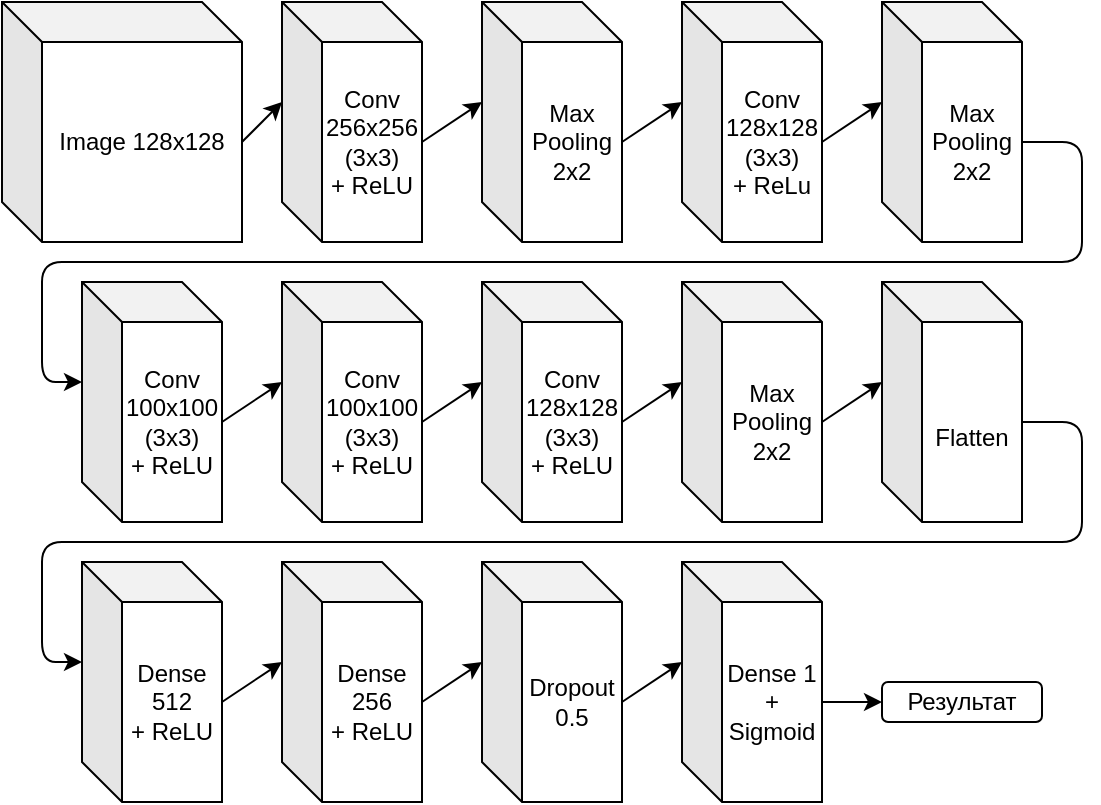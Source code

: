 <mxfile version="10.7.5" type="device"><diagram id="fRWGciAGfcaYhtr2afhY" name="Page-1"><mxGraphModel dx="914" dy="567" grid="1" gridSize="10" guides="1" tooltips="1" connect="1" arrows="1" fold="1" page="1" pageScale="1" pageWidth="827" pageHeight="1169" math="0" shadow="0"><root><mxCell id="0"/><mxCell id="1" parent="0"/><mxCell id="hhlc1SQrMWTUdMdoGlBH-1" value="Image 128x128" style="shape=cube;whiteSpace=wrap;html=1;boundedLbl=1;backgroundOutline=1;darkOpacity=0.05;darkOpacity2=0.1;" parent="1" vertex="1"><mxGeometry x="80" y="240" width="120" height="120" as="geometry"/></mxCell><mxCell id="hhlc1SQrMWTUdMdoGlBH-2" value="" style="endArrow=classic;html=1;exitX=0;exitY=0;exitDx=120;exitDy=70;exitPerimeter=0;entryX=0;entryY=0;entryDx=0;entryDy=50;entryPerimeter=0;" parent="1" source="hhlc1SQrMWTUdMdoGlBH-1" target="hhlc1SQrMWTUdMdoGlBH-3" edge="1"><mxGeometry width="50" height="50" relative="1" as="geometry"><mxPoint x="80" y="410" as="sourcePoint"/><mxPoint x="250" y="310" as="targetPoint"/></mxGeometry></mxCell><mxCell id="hhlc1SQrMWTUdMdoGlBH-3" value="Conv&lt;br&gt;256x256&lt;br&gt;(3x3)&lt;br&gt;+ ReLU&lt;br&gt;" style="shape=cube;whiteSpace=wrap;html=1;boundedLbl=1;backgroundOutline=1;darkOpacity=0.05;darkOpacity2=0.1;" parent="1" vertex="1"><mxGeometry x="220" y="240" width="70" height="120" as="geometry"/></mxCell><mxCell id="hhlc1SQrMWTUdMdoGlBH-4" value="Max&lt;br&gt;Pooling&lt;br&gt;2x2&lt;br&gt;" style="shape=cube;whiteSpace=wrap;html=1;boundedLbl=1;backgroundOutline=1;darkOpacity=0.05;darkOpacity2=0.1;" parent="1" vertex="1"><mxGeometry x="320" y="240" width="70" height="120" as="geometry"/></mxCell><mxCell id="hhlc1SQrMWTUdMdoGlBH-7" value="Conv&lt;br&gt;128x128&lt;br&gt;(3x3)&lt;br&gt;+ ReLu&lt;br&gt;" style="shape=cube;whiteSpace=wrap;html=1;boundedLbl=1;backgroundOutline=1;darkOpacity=0.05;darkOpacity2=0.1;" parent="1" vertex="1"><mxGeometry x="420" y="240" width="70" height="120" as="geometry"/></mxCell><mxCell id="hhlc1SQrMWTUdMdoGlBH-8" value="Max&lt;br&gt;Pooling&lt;br&gt;2x2&lt;br&gt;" style="shape=cube;whiteSpace=wrap;html=1;boundedLbl=1;backgroundOutline=1;darkOpacity=0.05;darkOpacity2=0.1;" parent="1" vertex="1"><mxGeometry x="520" y="240" width="70" height="120" as="geometry"/></mxCell><mxCell id="hhlc1SQrMWTUdMdoGlBH-10" value="" style="endArrow=classic;html=1;exitX=0;exitY=0;exitDx=70;exitDy=70;exitPerimeter=0;entryX=0;entryY=0;entryDx=0;entryDy=50;entryPerimeter=0;" parent="1" source="hhlc1SQrMWTUdMdoGlBH-3" target="hhlc1SQrMWTUdMdoGlBH-4" edge="1"><mxGeometry width="50" height="50" relative="1" as="geometry"><mxPoint x="210" y="320" as="sourcePoint"/><mxPoint x="228" y="319" as="targetPoint"/></mxGeometry></mxCell><mxCell id="hhlc1SQrMWTUdMdoGlBH-11" value="" style="endArrow=classic;html=1;exitX=0;exitY=0;exitDx=70;exitDy=70;exitPerimeter=0;entryX=0;entryY=0;entryDx=0;entryDy=50;entryPerimeter=0;" parent="1" source="hhlc1SQrMWTUdMdoGlBH-4" target="hhlc1SQrMWTUdMdoGlBH-7" edge="1"><mxGeometry width="50" height="50" relative="1" as="geometry"><mxPoint x="220" y="330" as="sourcePoint"/><mxPoint x="238" y="329" as="targetPoint"/></mxGeometry></mxCell><mxCell id="hhlc1SQrMWTUdMdoGlBH-12" value="" style="endArrow=classic;html=1;exitX=0;exitY=0;exitDx=70;exitDy=70;exitPerimeter=0;entryX=0;entryY=0;entryDx=0;entryDy=50;entryPerimeter=0;" parent="1" source="hhlc1SQrMWTUdMdoGlBH-7" target="hhlc1SQrMWTUdMdoGlBH-8" edge="1"><mxGeometry width="50" height="50" relative="1" as="geometry"><mxPoint x="230" y="340" as="sourcePoint"/><mxPoint x="248" y="339" as="targetPoint"/></mxGeometry></mxCell><mxCell id="hhlc1SQrMWTUdMdoGlBH-13" value="" style="endArrow=classic;html=1;exitX=0;exitY=0;exitDx=70;exitDy=70;exitPerimeter=0;entryX=0;entryY=0;entryDx=0;entryDy=50;entryPerimeter=0;" parent="1" source="hhlc1SQrMWTUdMdoGlBH-8" target="hhlc1SQrMWTUdMdoGlBH-20" edge="1"><mxGeometry width="50" height="50" relative="1" as="geometry"><mxPoint x="110" y="590" as="sourcePoint"/><mxPoint x="230" y="580" as="targetPoint"/><Array as="points"><mxPoint x="620" y="310"/><mxPoint x="620" y="370"/><mxPoint x="100" y="370"/><mxPoint x="100" y="430"/></Array></mxGeometry></mxCell><mxCell id="hhlc1SQrMWTUdMdoGlBH-15" value="Conv&lt;br&gt;128x128&lt;br&gt;(3x3)&lt;br&gt;+&amp;nbsp;ReLU&lt;br&gt;" style="shape=cube;whiteSpace=wrap;html=1;boundedLbl=1;backgroundOutline=1;darkOpacity=0.05;darkOpacity2=0.1;" parent="1" vertex="1"><mxGeometry x="320" y="380" width="70" height="120" as="geometry"/></mxCell><mxCell id="hhlc1SQrMWTUdMdoGlBH-16" value="Max&lt;br&gt;Pooling&lt;br&gt;2x2&lt;br&gt;" style="shape=cube;whiteSpace=wrap;html=1;boundedLbl=1;backgroundOutline=1;darkOpacity=0.05;darkOpacity2=0.1;" parent="1" vertex="1"><mxGeometry x="420" y="380" width="70" height="120" as="geometry"/></mxCell><mxCell id="hhlc1SQrMWTUdMdoGlBH-17" value="" style="endArrow=classic;html=1;exitX=0;exitY=0;exitDx=70;exitDy=70;exitPerimeter=0;entryX=0;entryY=0;entryDx=0;entryDy=50;entryPerimeter=0;" parent="1" source="hhlc1SQrMWTUdMdoGlBH-20" edge="1"><mxGeometry width="50" height="50" relative="1" as="geometry"><mxPoint x="190" y="450" as="sourcePoint"/><mxPoint x="220" y="430" as="targetPoint"/></mxGeometry></mxCell><mxCell id="hhlc1SQrMWTUdMdoGlBH-18" value="" style="endArrow=classic;html=1;exitX=0;exitY=0;exitDx=70;exitDy=70;exitPerimeter=0;entryX=0;entryY=0;entryDx=0;entryDy=50;entryPerimeter=0;" parent="1" target="hhlc1SQrMWTUdMdoGlBH-15" edge="1"><mxGeometry width="50" height="50" relative="1" as="geometry"><mxPoint x="290" y="450" as="sourcePoint"/><mxPoint x="138" y="469" as="targetPoint"/></mxGeometry></mxCell><mxCell id="hhlc1SQrMWTUdMdoGlBH-19" value="" style="endArrow=classic;html=1;exitX=0;exitY=0;exitDx=70;exitDy=70;exitPerimeter=0;entryX=0;entryY=0;entryDx=0;entryDy=50;entryPerimeter=0;" parent="1" source="hhlc1SQrMWTUdMdoGlBH-15" target="hhlc1SQrMWTUdMdoGlBH-16" edge="1"><mxGeometry width="50" height="50" relative="1" as="geometry"><mxPoint x="130" y="480" as="sourcePoint"/><mxPoint x="148" y="479" as="targetPoint"/></mxGeometry></mxCell><mxCell id="hhlc1SQrMWTUdMdoGlBH-20" value="Conv&lt;br&gt;100x100&lt;br&gt;(3x3)&lt;br&gt;+&amp;nbsp;ReLU&lt;br&gt;" style="shape=cube;whiteSpace=wrap;html=1;boundedLbl=1;backgroundOutline=1;darkOpacity=0.05;darkOpacity2=0.1;" parent="1" vertex="1"><mxGeometry x="120" y="380" width="70" height="120" as="geometry"/></mxCell><mxCell id="hhlc1SQrMWTUdMdoGlBH-21" value="Dense&lt;br&gt;512&lt;br&gt;+ ReLU&lt;br&gt;" style="shape=cube;whiteSpace=wrap;html=1;boundedLbl=1;backgroundOutline=1;darkOpacity=0.05;darkOpacity2=0.1;" parent="1" vertex="1"><mxGeometry x="120" y="520" width="70" height="120" as="geometry"/></mxCell><mxCell id="hhlc1SQrMWTUdMdoGlBH-22" value="Dense&lt;br&gt;256&lt;br&gt;+ ReLU&lt;br&gt;" style="shape=cube;whiteSpace=wrap;html=1;boundedLbl=1;backgroundOutline=1;darkOpacity=0.05;darkOpacity2=0.1;" parent="1" vertex="1"><mxGeometry x="220" y="520" width="70" height="120" as="geometry"/></mxCell><mxCell id="hhlc1SQrMWTUdMdoGlBH-23" value="Dropout&lt;br&gt;0.5&lt;br&gt;" style="shape=cube;whiteSpace=wrap;html=1;boundedLbl=1;backgroundOutline=1;darkOpacity=0.05;darkOpacity2=0.1;" parent="1" vertex="1"><mxGeometry x="320" y="520" width="70" height="120" as="geometry"/></mxCell><mxCell id="hhlc1SQrMWTUdMdoGlBH-25" value="" style="endArrow=classic;html=1;exitX=0;exitY=0;exitDx=70;exitDy=70;exitPerimeter=0;entryX=0;entryY=0;entryDx=0;entryDy=50;entryPerimeter=0;" parent="1" source="hhlc1SQrMWTUdMdoGlBH-21" target="hhlc1SQrMWTUdMdoGlBH-22" edge="1"><mxGeometry width="50" height="50" relative="1" as="geometry"><mxPoint x="20" y="610" as="sourcePoint"/><mxPoint x="38" y="609" as="targetPoint"/></mxGeometry></mxCell><mxCell id="hhlc1SQrMWTUdMdoGlBH-26" value="" style="endArrow=classic;html=1;exitX=0;exitY=0;exitDx=70;exitDy=70;exitPerimeter=0;entryX=0;entryY=0;entryDx=0;entryDy=50;entryPerimeter=0;" parent="1" source="hhlc1SQrMWTUdMdoGlBH-22" target="hhlc1SQrMWTUdMdoGlBH-23" edge="1"><mxGeometry width="50" height="50" relative="1" as="geometry"><mxPoint x="30" y="620" as="sourcePoint"/><mxPoint x="48" y="619" as="targetPoint"/></mxGeometry></mxCell><mxCell id="hhlc1SQrMWTUdMdoGlBH-28" value="" style="endArrow=classic;html=1;entryX=0;entryY=0;entryDx=0;entryDy=50;entryPerimeter=0;exitX=0;exitY=0;exitDx=70;exitDy=70;exitPerimeter=0;" parent="1" source="76Q6MIDNwpxPtVfXAgTP-4" edge="1"><mxGeometry width="50" height="50" relative="1" as="geometry"><mxPoint x="610" y="450" as="sourcePoint"/><mxPoint x="120" y="570" as="targetPoint"/><Array as="points"><mxPoint x="620" y="450"/><mxPoint x="620" y="510"/><mxPoint x="100" y="510"/><mxPoint x="100" y="570"/></Array></mxGeometry></mxCell><mxCell id="hhlc1SQrMWTUdMdoGlBH-29" value="" style="endArrow=classic;html=1;exitX=0;exitY=0;exitDx=70;exitDy=70;exitPerimeter=0;entryX=0;entryY=0.5;entryDx=0;entryDy=0;" parent="1" source="76Q6MIDNwpxPtVfXAgTP-1" target="hhlc1SQrMWTUdMdoGlBH-30" edge="1"><mxGeometry width="50" height="50" relative="1" as="geometry"><mxPoint x="200" y="600" as="sourcePoint"/><mxPoint x="520" y="590" as="targetPoint"/></mxGeometry></mxCell><mxCell id="hhlc1SQrMWTUdMdoGlBH-30" value="Результат" style="rounded=1;whiteSpace=wrap;html=1;" parent="1" vertex="1"><mxGeometry x="520" y="580" width="80" height="20" as="geometry"/></mxCell><mxCell id="76Q6MIDNwpxPtVfXAgTP-1" value="Dense 1&lt;br&gt;+ Sigmoid&lt;br&gt;" style="shape=cube;whiteSpace=wrap;html=1;boundedLbl=1;backgroundOutline=1;darkOpacity=0.05;darkOpacity2=0.1;" parent="1" vertex="1"><mxGeometry x="420" y="520" width="70" height="120" as="geometry"/></mxCell><mxCell id="76Q6MIDNwpxPtVfXAgTP-2" value="" style="endArrow=classic;html=1;exitX=0;exitY=0;exitDx=70;exitDy=70;exitPerimeter=0;entryX=0;entryY=0;entryDx=0;entryDy=50;entryPerimeter=0;" parent="1" target="76Q6MIDNwpxPtVfXAgTP-1" edge="1"><mxGeometry width="50" height="50" relative="1" as="geometry"><mxPoint x="390" y="590" as="sourcePoint"/><mxPoint x="238" y="609" as="targetPoint"/></mxGeometry></mxCell><mxCell id="76Q6MIDNwpxPtVfXAgTP-4" value="&lt;br&gt;Flatten&lt;br&gt;" style="shape=cube;whiteSpace=wrap;html=1;boundedLbl=1;backgroundOutline=1;darkOpacity=0.05;darkOpacity2=0.1;" parent="1" vertex="1"><mxGeometry x="520" y="380" width="70" height="120" as="geometry"/></mxCell><mxCell id="76Q6MIDNwpxPtVfXAgTP-5" value="" style="endArrow=classic;html=1;exitX=0;exitY=0;exitDx=70;exitDy=70;exitPerimeter=0;entryX=0;entryY=0;entryDx=0;entryDy=50;entryPerimeter=0;" parent="1" source="hhlc1SQrMWTUdMdoGlBH-16" target="76Q6MIDNwpxPtVfXAgTP-4" edge="1"><mxGeometry width="50" height="50" relative="1" as="geometry"><mxPoint x="400" y="460" as="sourcePoint"/><mxPoint x="430" y="440" as="targetPoint"/></mxGeometry></mxCell><mxCell id="TqC4JEobW5MD1D9f-Pww-1" value="Conv&lt;br&gt;100x100&lt;br&gt;(3x3)&lt;br&gt;+&amp;nbsp;ReLU&lt;br&gt;" style="shape=cube;whiteSpace=wrap;html=1;boundedLbl=1;backgroundOutline=1;darkOpacity=0.05;darkOpacity2=0.1;" vertex="1" parent="1"><mxGeometry x="220" y="380" width="70" height="120" as="geometry"/></mxCell></root></mxGraphModel></diagram></mxfile>